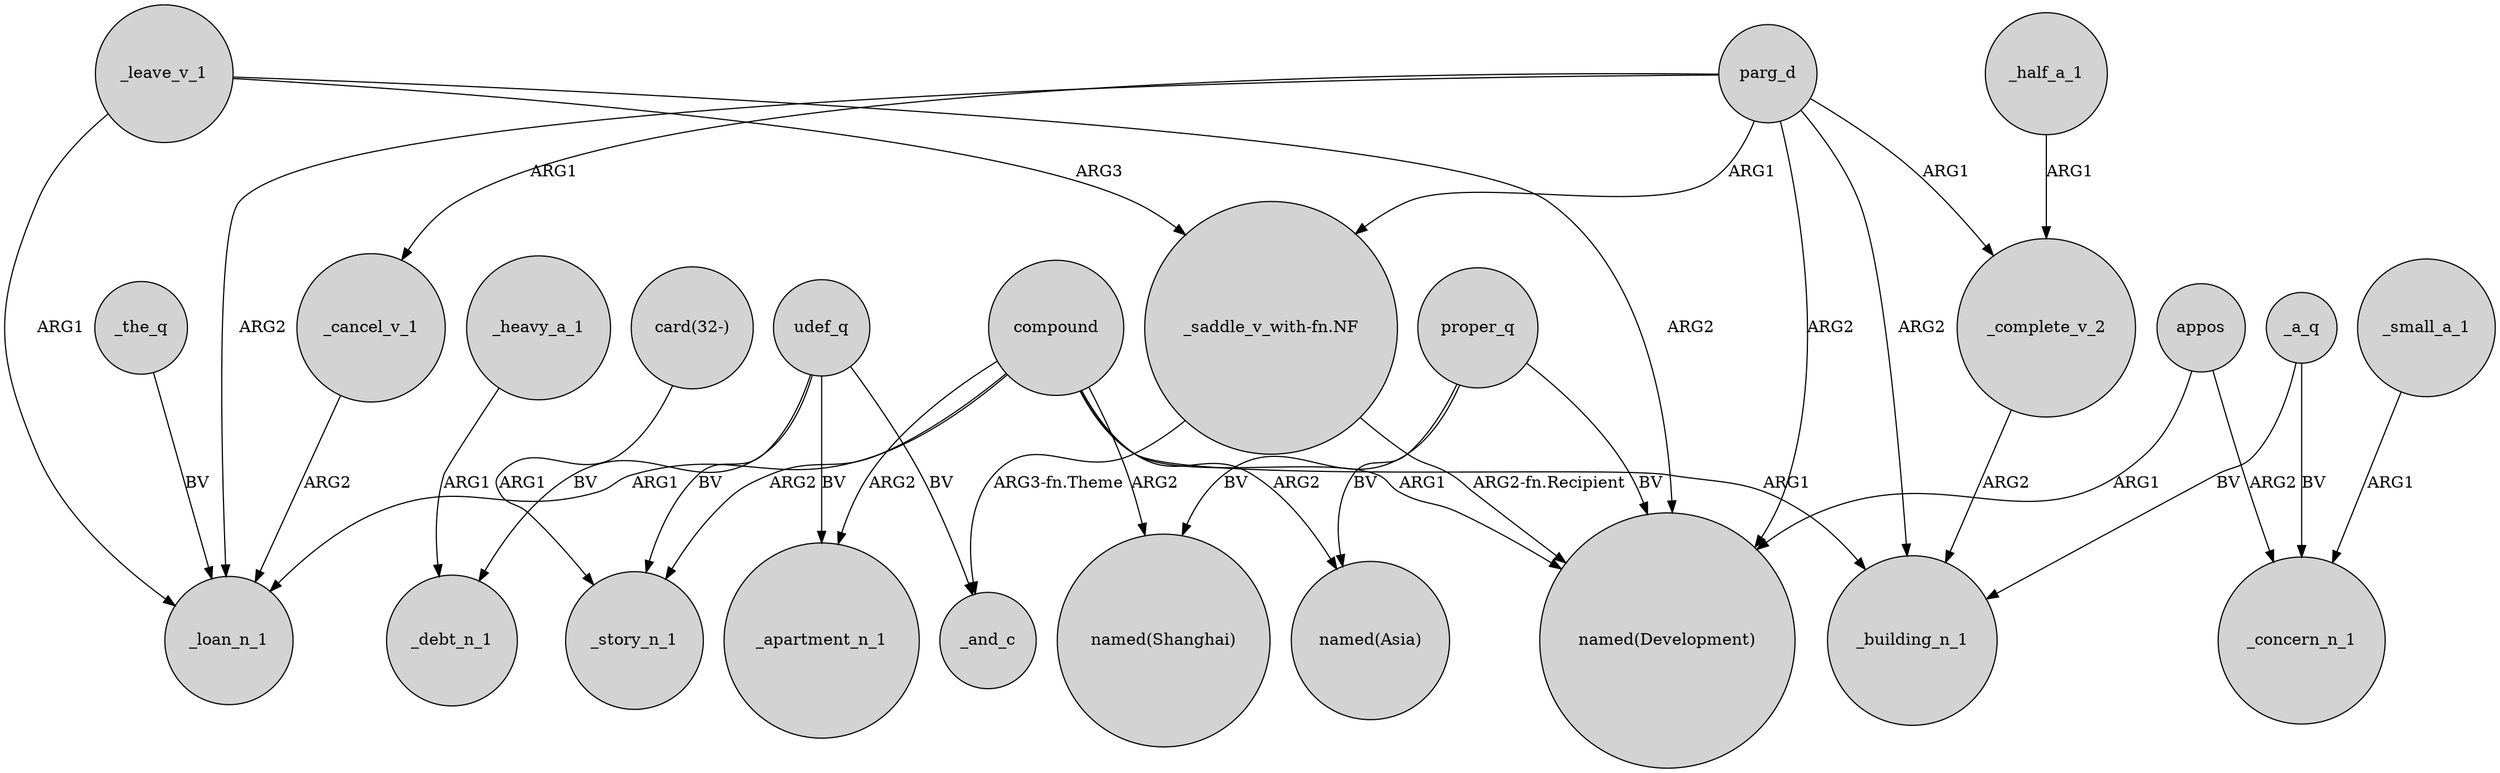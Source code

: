digraph {
	node [shape=circle style=filled]
	parg_d -> _loan_n_1 [label=ARG2]
	_a_q -> _concern_n_1 [label=BV]
	_cancel_v_1 -> _loan_n_1 [label=ARG2]
	udef_q -> _story_n_1 [label=BV]
	_heavy_a_1 -> _debt_n_1 [label=ARG1]
	"_saddle_v_with-fn.NF" -> "named(Development)" [label="ARG2-fn.Recipient"]
	udef_q -> _debt_n_1 [label=BV]
	proper_q -> "named(Development)" [label=BV]
	parg_d -> _building_n_1 [label=ARG2]
	parg_d -> _cancel_v_1 [label=ARG1]
	parg_d -> "named(Development)" [label=ARG2]
	_a_q -> _building_n_1 [label=BV]
	udef_q -> _apartment_n_1 [label=BV]
	_half_a_1 -> _complete_v_2 [label=ARG1]
	compound -> _building_n_1 [label=ARG1]
	"card(32-)" -> _story_n_1 [label=ARG1]
	compound -> _apartment_n_1 [label=ARG2]
	parg_d -> _complete_v_2 [label=ARG1]
	_leave_v_1 -> "named(Development)" [label=ARG2]
	appos -> _concern_n_1 [label=ARG2]
	appos -> "named(Development)" [label=ARG1]
	compound -> "named(Asia)" [label=ARG2]
	_leave_v_1 -> _loan_n_1 [label=ARG1]
	_the_q -> _loan_n_1 [label=BV]
	proper_q -> "named(Shanghai)" [label=BV]
	"_saddle_v_with-fn.NF" -> _and_c [label="ARG3-fn.Theme"]
	compound -> _loan_n_1 [label=ARG1]
	_complete_v_2 -> _building_n_1 [label=ARG2]
	compound -> "named(Shanghai)" [label=ARG2]
	compound -> "named(Development)" [label=ARG1]
	udef_q -> _and_c [label=BV]
	_leave_v_1 -> "_saddle_v_with-fn.NF" [label=ARG3]
	parg_d -> "_saddle_v_with-fn.NF" [label=ARG1]
	proper_q -> "named(Asia)" [label=BV]
	compound -> _story_n_1 [label=ARG2]
	_small_a_1 -> _concern_n_1 [label=ARG1]
}
